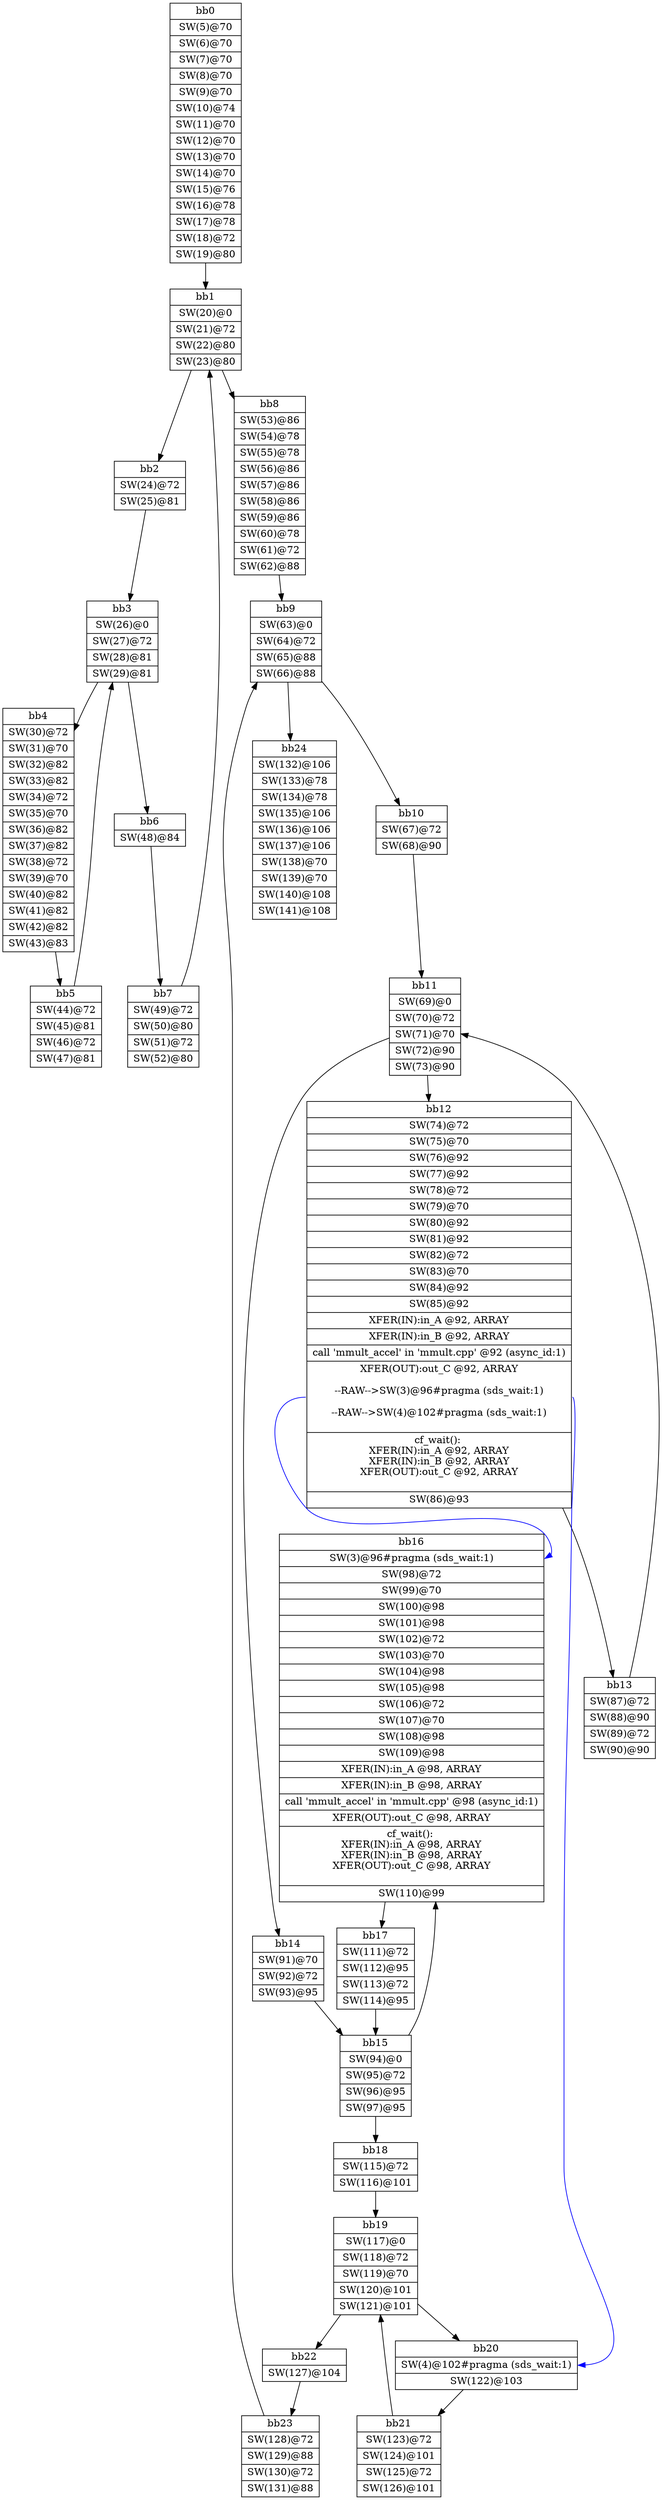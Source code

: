 digraph CDFG {
node [shape=record];
bb0 [shape=record, label = "{bb0|<x0x3834820>SW(5)@70\n|<x0x3834690>SW(6)@70\n|<x0x38319d0>SW(7)@70\n|<x0x3831bf0>SW(8)@70\n|<x0x3831e10>SW(9)@70\n|<x0x3832030>SW(10)@74\n|<x0x3832250>SW(11)@70\n|<x0x3832460>SW(12)@70\n|<x0x3832670>SW(13)@70\n|<x0x3832880>SW(14)@70\n|<x0x3832a90>SW(15)@76\n|<x0x3832cd0>SW(16)@78\n|<x0x3832ed0>SW(17)@78\n|<x0x38330e0>SW(18)@72\n|<x0x38332f0>SW(19)@80\n}"];
bb1 [shape=record, label = "{bb1|<x0x3833630>SW(20)@0\n|<x0x382d7f0>SW(21)@72\n|<x0x382d9d0>SW(22)@80\n|<x0x382dbd0>SW(23)@80\n}"];
bb2 [shape=record, label = "{bb2|<x0x3833550>SW(24)@72\n|<x0x382e170>SW(25)@81\n}"];
bb3 [shape=record, label = "{bb3|<x0x382e450>SW(26)@0\n|<x0x382e600>SW(27)@72\n|<x0x382e840>SW(28)@81\n|<x0x382ea40>SW(29)@81\n}"];
bb4 [shape=record, label = "{bb4|<x0x382ee10>SW(30)@72\n|<x0x382f040>SW(31)@70\n|<x0x382f250>SW(32)@82\n|<x0x382f460>SW(33)@82\n|<x0x382f660>SW(34)@72\n|<x0x382f870>SW(35)@70\n|<x0x3835e40>SW(36)@82\n|<x0x3836050>SW(37)@82\n|<x0x3836250>SW(38)@72\n|<x0x3836460>SW(39)@70\n|<x0x3836670>SW(40)@82\n|<x0x3836880>SW(41)@82\n|<x0x3836a80>SW(42)@82\n|<x0x3836cb0>SW(43)@83\n}"];
bb5 [shape=record, label = "{bb5|<x0x3836f90>SW(44)@72\n|<x0x3837170>SW(45)@81\n|<x0x3837370>SW(46)@72\n|<x0x38375a0>SW(47)@81\n}"];
bb6 [shape=record, label = "{bb6|<x0x3837880>SW(48)@84\n}"];
bb7 [shape=record, label = "{bb7|<x0x3837bb0>SW(49)@72\n|<x0x3837e00>SW(50)@80\n|<x0x3838000>SW(51)@72\n|<x0x3838210>SW(52)@80\n}"];
bb8 [shape=record, label = "{bb8|<x0x382ed40>SW(53)@86\n|<x0x3838880>SW(54)@78\n|<x0x3838ab0>SW(55)@78\n|<x0x3838cc0>SW(56)@86\n|<x0x3838ec0>SW(57)@86\n|<x0x3838fc0>SW(58)@86\n|<x0x38392e0>SW(59)@86\n|<x0x38394e0>SW(60)@78\n|<x0x38396f0>SW(61)@72\n|<x0x3839900>SW(62)@88\n}"];
bb9 [shape=record, label = "{bb9|<x0x3839be0>SW(63)@0\n|<x0x3839d90>SW(64)@72\n|<x0x3839fd0>SW(65)@88\n|<x0x383a1d0>SW(66)@88\n}"];
bb10 [shape=record, label = "{bb10|<x0x383a4d0>SW(67)@72\n|<x0x383a720>SW(68)@90\n}"];
bb11 [shape=record, label = "{bb11|<x0x383aa00>SW(69)@0\n|<x0x383abb0>SW(70)@72\n|<x0x383adf0>SW(71)@70\n|<x0x383b000>SW(72)@90\n|<x0x383b2a0>SW(73)@90\n}"];
bb12 [shape=record, label = "{bb12|<x0x383b5a0>SW(74)@72\n|<x0x383b780>SW(75)@70\n|<x0x383b990>SW(76)@92\n|<x0x383bba0>SW(77)@92\n|<x0x383bda0>SW(78)@72\n|<x0x383bfb0>SW(79)@70\n|<x0x383c1c0>SW(80)@92\n|<x0x383c3d0>SW(81)@92\n|<x0x383c5d0>SW(82)@72\n|<x0x383c7e0>SW(83)@70\n|<x0x383c9f0>SW(84)@92\n|<x0x383cc00>SW(85)@92\n|<x0x3846260>XFER(IN):in_A @92, ARRAY\n|<x0x3846340>XFER(IN):in_B @92, ARRAY\n|<x0x3826290>call 'mmult_accel' in 'mmult.cpp' @92 (async_id:1)\n|<x0x3846420>XFER(OUT):out_C @92, ARRAY\n\n--RAW--\>SW(3)@96#pragma (sds_wait:1)\n\n--RAW--\>SW(4)@102#pragma (sds_wait:1)\n\n|<x0x38285e0>cf_wait(): \nXFER(IN):in_A @92, ARRAY\nXFER(IN):in_B @92, ARRAY\nXFER(OUT):out_C @92, ARRAY\n\n|<x0x383ce20>SW(86)@93\n}"];
bb13 [shape=record, label = "{bb13|<x0x383d100>SW(87)@72\n|<x0x383d350>SW(88)@90\n|<x0x383d550>SW(89)@72\n|<x0x383d7f0>SW(90)@90\n}"];
bb14 [shape=record, label = "{bb14|<x0x383dad0>SW(91)@70\n|<x0x383dcb0>SW(92)@72\n|<x0x383dee0>SW(93)@95\n}"];
bb15 [shape=record, label = "{bb15|<x0x383e1c0>SW(94)@0\n|<x0x383e370>SW(95)@72\n|<x0x383e5b0>SW(96)@95\n|<x0x383e7b0>SW(97)@95\n}"];
bb16 [shape=record, label = "{bb16|<x0x382d2e0>SW(3)@96#pragma (sds_wait:1)\n|<x0x38384d0>SW(98)@72\n|<x0x383eff0>SW(99)@70\n|<x0x383f1c0>SW(100)@98\n|<x0x383f3d0>SW(101)@98\n|<x0x383f5d0>SW(102)@72\n|<x0x383f7e0>SW(103)@70\n|<x0x383f9f0>SW(104)@98\n|<x0x383fc80>SW(105)@98\n|<x0x383fe80>SW(106)@72\n|<x0x3840090>SW(107)@70\n|<x0x38402a0>SW(108)@98\n|<x0x38404b0>SW(109)@98\n|<x0x3846530>XFER(IN):in_A @98, ARRAY\n|<x0x3846640>XFER(IN):in_B @98, ARRAY\n|<x0x3823170>call 'mmult_accel' in 'mmult.cpp' @98 (async_id:1)\n|<x0x3846750>XFER(OUT):out_C @98, ARRAY\n|<x0x38286d0>cf_wait(): \nXFER(IN):in_A @98, ARRAY\nXFER(IN):in_B @98, ARRAY\nXFER(OUT):out_C @98, ARRAY\n\n|<x0x38406d0>SW(110)@99\n}"];
bb17 [shape=record, label = "{bb17|<x0x38409b0>SW(111)@72\n|<x0x3840b90>SW(112)@95\n|<x0x3840d90>SW(113)@72\n|<x0x3840fc0>SW(114)@95\n}"];
bb18 [shape=record, label = "{bb18|<x0x38412a0>SW(115)@72\n|<x0x38414f0>SW(116)@101\n}"];
bb19 [shape=record, label = "{bb19|<x0x38417d0>SW(117)@0\n|<x0x3841980>SW(118)@72\n|<x0x3841bc0>SW(119)@70\n|<x0x3841dd0>SW(120)@101\n|<x0x3841fd0>SW(121)@101\n}"];
bb20 [shape=record, label = "{bb20|<x0x382ff50>SW(4)@102#pragma (sds_wait:1)\n|<x0x38422f0>SW(122)@103\n}"];
bb21 [shape=record, label = "{bb21|<x0x3842620>SW(123)@72\n|<x0x3842870>SW(124)@101\n|<x0x3842ae0>SW(125)@72\n|<x0x3842d10>SW(126)@101\n}"];
bb22 [shape=record, label = "{bb22|<x0x3842ff0>SW(127)@104\n}"];
bb23 [shape=record, label = "{bb23|<x0x3843320>SW(128)@72\n|<x0x3843500>SW(129)@88\n|<x0x3843700>SW(130)@72\n|<x0x3843910>SW(131)@88\n}"];
bb24 [shape=record, label = "{bb24|<x0x3843bf0>SW(132)@106\n|<x0x3843e30>SW(133)@78\n|<x0x3844060>SW(134)@78\n|<x0x3844270>SW(135)@106\n|<x0x3844470>SW(136)@106\n|<x0x3844670>SW(137)@106\n|<x0x38448b0>SW(138)@70\n|<x0x3844ac0>SW(139)@70\n|<x0x3844cd0>SW(140)@108\n|<x0x3844f00>SW(141)@108\n}"];
bb0 -> bb1
bb1 -> bb2
bb1 -> bb8
bb2 -> bb3
bb3 -> bb4
bb3 -> bb6
bb4 -> bb5
bb5 -> bb3
bb6 -> bb7
bb7 -> bb1
bb8 -> bb9
bb9 -> bb10
bb9 -> bb24
bb10 -> bb11
bb11 -> bb12
bb11 -> bb14
bb12 -> bb13
bb13 -> bb11
bb14 -> bb15
bb15 -> bb16
bb15 -> bb18
bb16 -> bb17
bb17 -> bb15
bb18 -> bb19
bb19 -> bb20
bb19 -> bb22
bb20 -> bb21
bb21 -> bb19
bb22 -> bb23
bb23 -> bb9
bb12:x0x3846420 -> bb16:x0x382d2e0[color=blue]
bb12:x0x3846420 -> bb20:x0x382ff50[color=blue]
}
